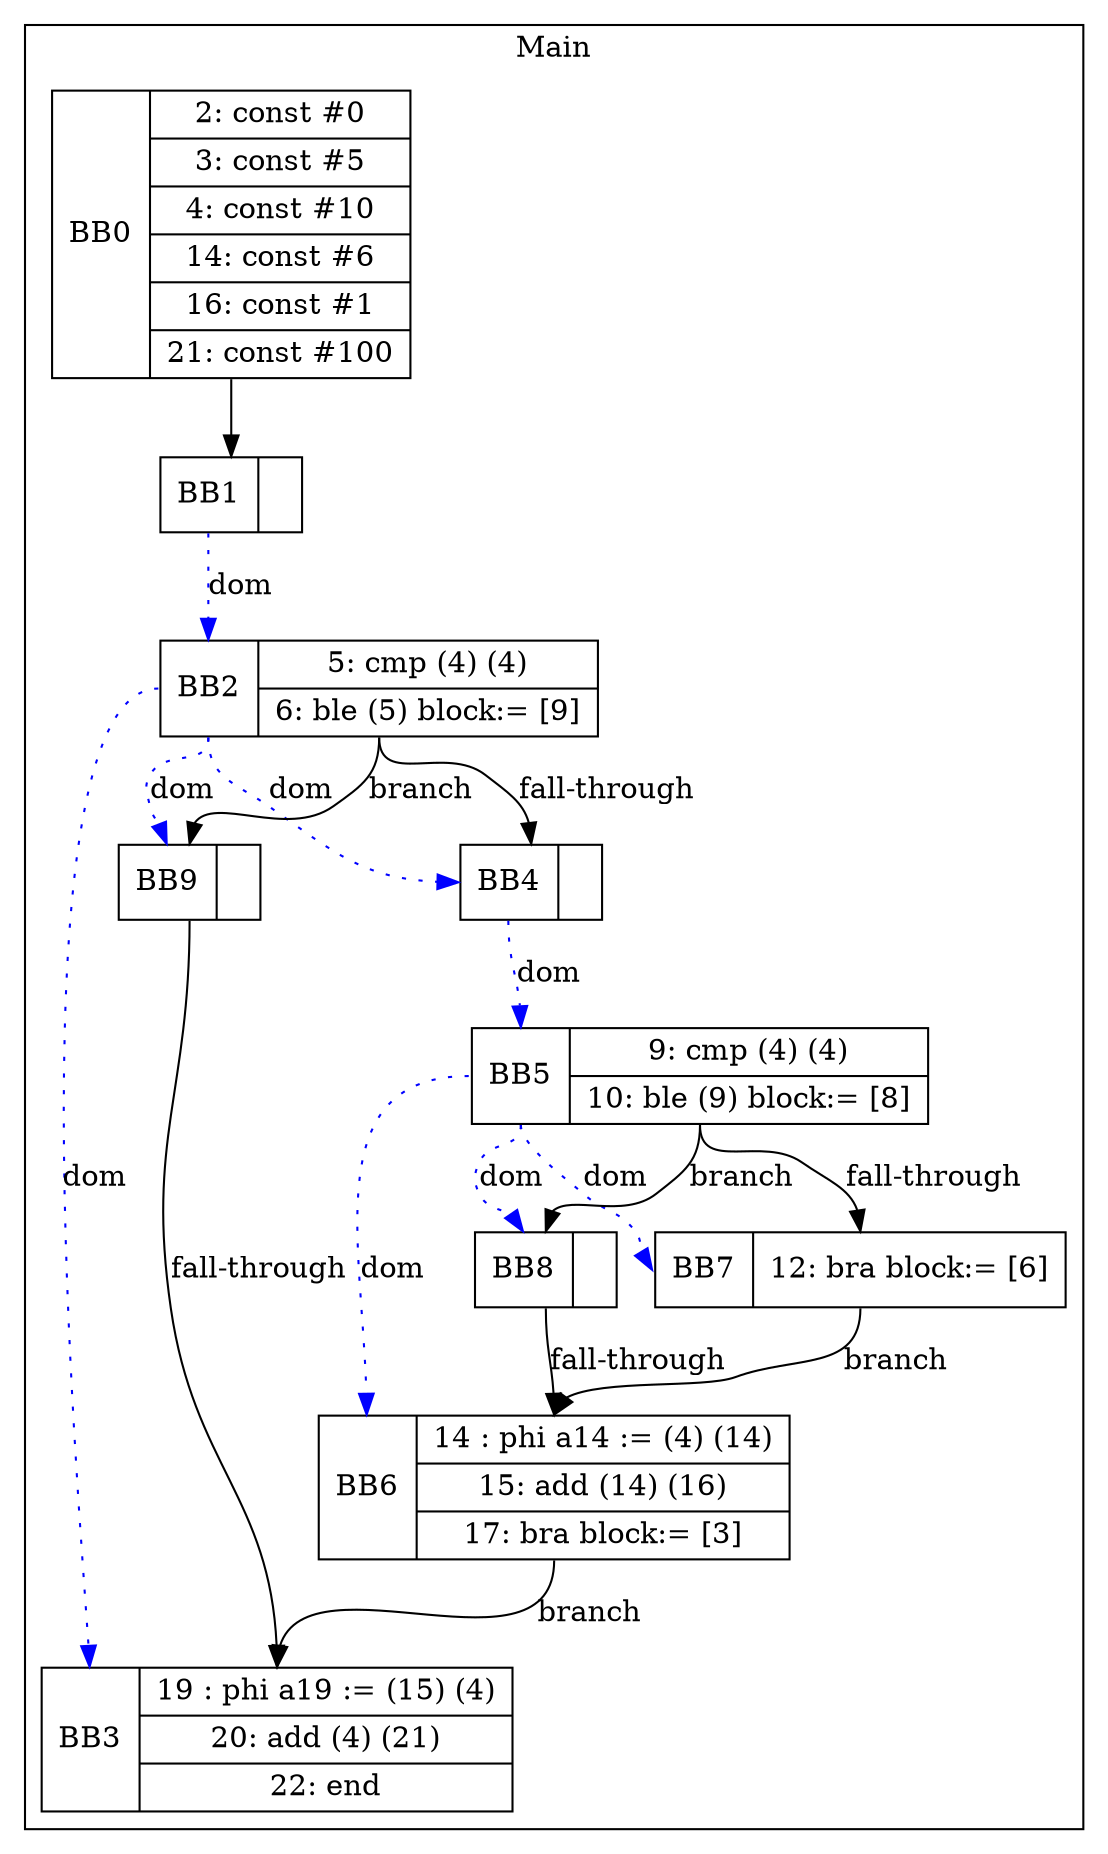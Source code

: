 digraph G {
node [shape=record];
subgraph cluster_main{
label = "Main";
BB0 [shape=record, label="<b>BB0|{2: const #0|3: const #5|4: const #10|14: const #6|16: const #1|21: const #100}"];
BB1 [shape=record, label="<b>BB1|}"];
BB2 [shape=record, label="<b>BB2|{5: cmp (4) (4)|6: ble (5) block:= [9]}"];
BB3 [shape=record, label="<b>BB3|{19 : phi a19 := (15) (4)|20: add (4) (21)|22: end}"];
BB4 [shape=record, label="<b>BB4|}"];
BB5 [shape=record, label="<b>BB5|{9: cmp (4) (4)|10: ble (9) block:= [8]}"];
BB6 [shape=record, label="<b>BB6|{14 : phi a14 := (4) (14)|15: add (14) (16)|17: bra block:= [3]}"];
BB7 [shape=record, label="<b>BB7|{12: bra block:= [6]}"];
BB8 [shape=record, label="<b>BB8|}"];
BB9 [shape=record, label="<b>BB9|}"];
}
BB0:s -> BB1:n ;
BB2:b -> BB4:b [color=blue, style=dotted, label="dom"];
BB1:b -> BB2:b [color=blue, style=dotted, label="dom"];
BB5:b -> BB8:b [color=blue, style=dotted, label="dom"];
BB5:b -> BB7:b [color=blue, style=dotted, label="dom"];
BB2:b -> BB3:b [color=blue, style=dotted, label="dom"];
BB2:b -> BB9:b [color=blue, style=dotted, label="dom"];
BB4:b -> BB5:b [color=blue, style=dotted, label="dom"];
BB5:b -> BB6:b [color=blue, style=dotted, label="dom"];
BB2:s -> BB9:n [label="branch"];
BB6:s -> BB3:n [label="branch"];
BB7:s -> BB6:n [label="branch"];
BB5:s -> BB8:n [label="branch"];
BB2:s -> BB4:n [label="fall-through"];
BB5:s -> BB7:n [label="fall-through"];
BB9:s -> BB3:n [label="fall-through"];
BB8:s -> BB6:n [label="fall-through"];
}
